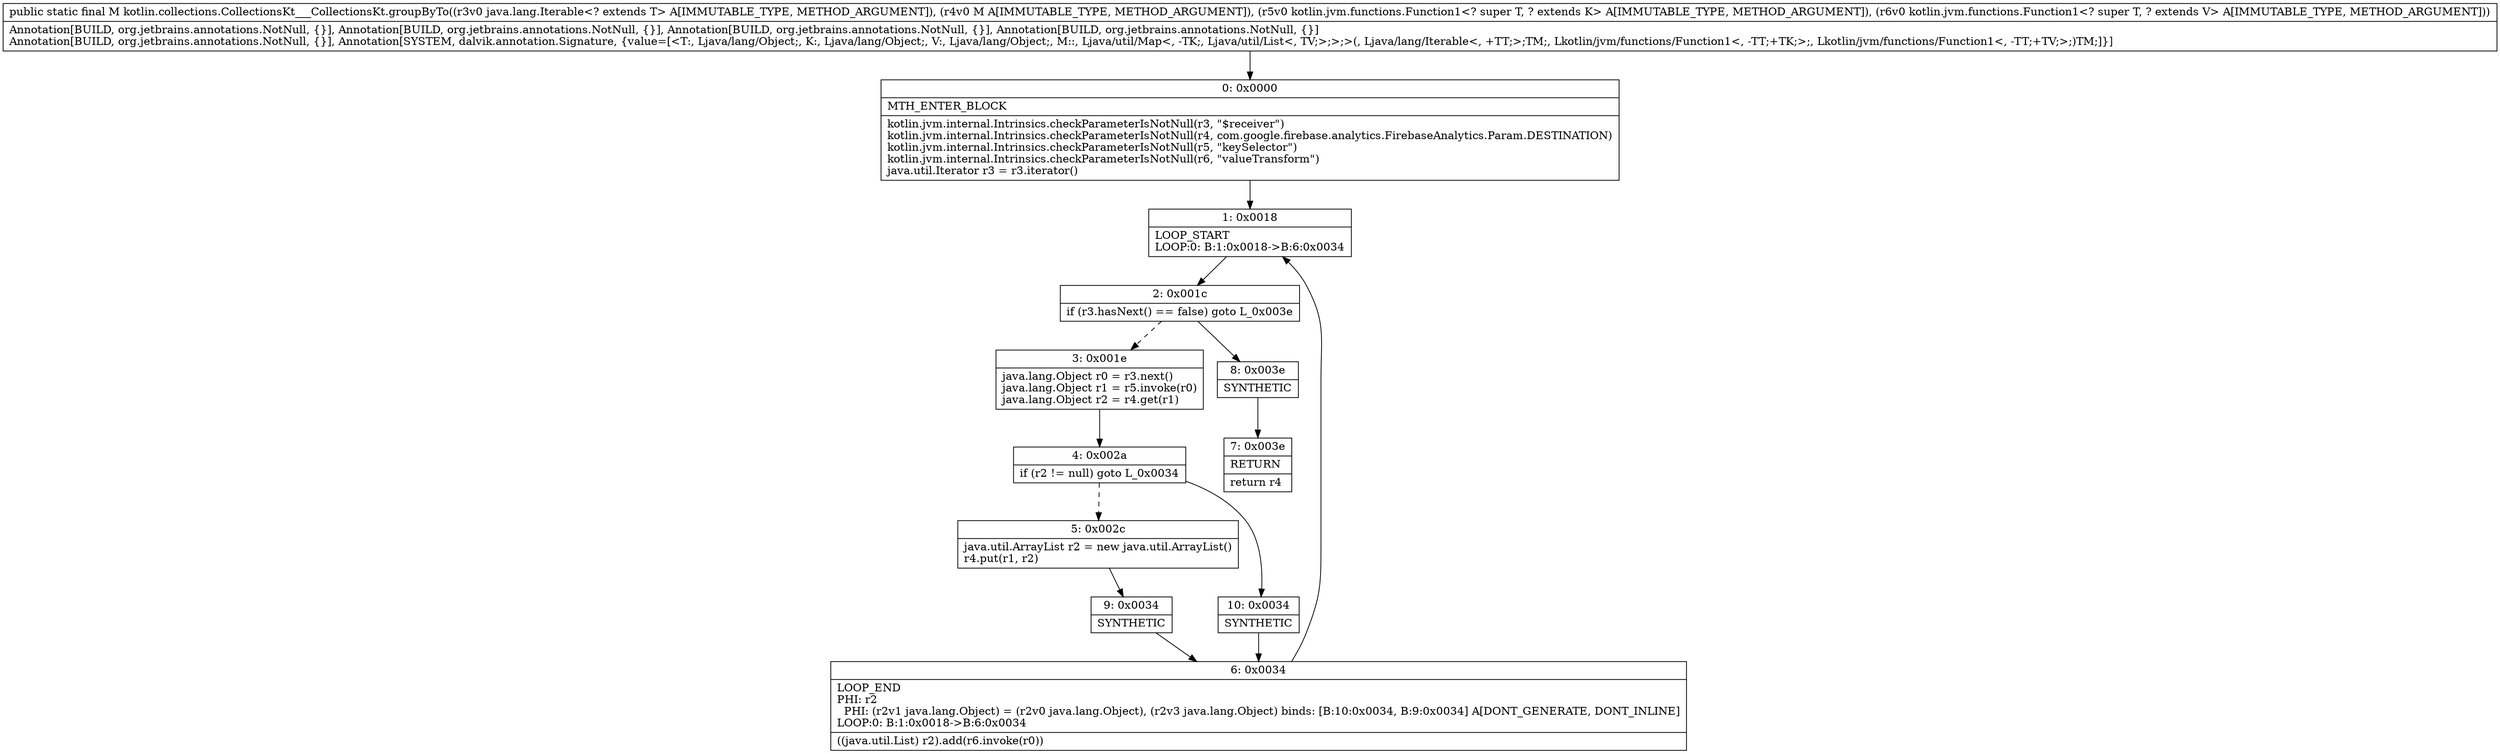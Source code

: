 digraph "CFG forkotlin.collections.CollectionsKt___CollectionsKt.groupByTo(Ljava\/lang\/Iterable;Ljava\/util\/Map;Lkotlin\/jvm\/functions\/Function1;Lkotlin\/jvm\/functions\/Function1;)Ljava\/util\/Map;" {
Node_0 [shape=record,label="{0\:\ 0x0000|MTH_ENTER_BLOCK\l|kotlin.jvm.internal.Intrinsics.checkParameterIsNotNull(r3, \"$receiver\")\lkotlin.jvm.internal.Intrinsics.checkParameterIsNotNull(r4, com.google.firebase.analytics.FirebaseAnalytics.Param.DESTINATION)\lkotlin.jvm.internal.Intrinsics.checkParameterIsNotNull(r5, \"keySelector\")\lkotlin.jvm.internal.Intrinsics.checkParameterIsNotNull(r6, \"valueTransform\")\ljava.util.Iterator r3 = r3.iterator()\l}"];
Node_1 [shape=record,label="{1\:\ 0x0018|LOOP_START\lLOOP:0: B:1:0x0018\-\>B:6:0x0034\l}"];
Node_2 [shape=record,label="{2\:\ 0x001c|if (r3.hasNext() == false) goto L_0x003e\l}"];
Node_3 [shape=record,label="{3\:\ 0x001e|java.lang.Object r0 = r3.next()\ljava.lang.Object r1 = r5.invoke(r0)\ljava.lang.Object r2 = r4.get(r1)\l}"];
Node_4 [shape=record,label="{4\:\ 0x002a|if (r2 != null) goto L_0x0034\l}"];
Node_5 [shape=record,label="{5\:\ 0x002c|java.util.ArrayList r2 = new java.util.ArrayList()\lr4.put(r1, r2)\l}"];
Node_6 [shape=record,label="{6\:\ 0x0034|LOOP_END\lPHI: r2 \l  PHI: (r2v1 java.lang.Object) = (r2v0 java.lang.Object), (r2v3 java.lang.Object) binds: [B:10:0x0034, B:9:0x0034] A[DONT_GENERATE, DONT_INLINE]\lLOOP:0: B:1:0x0018\-\>B:6:0x0034\l|((java.util.List) r2).add(r6.invoke(r0))\l}"];
Node_7 [shape=record,label="{7\:\ 0x003e|RETURN\l|return r4\l}"];
Node_8 [shape=record,label="{8\:\ 0x003e|SYNTHETIC\l}"];
Node_9 [shape=record,label="{9\:\ 0x0034|SYNTHETIC\l}"];
Node_10 [shape=record,label="{10\:\ 0x0034|SYNTHETIC\l}"];
MethodNode[shape=record,label="{public static final M kotlin.collections.CollectionsKt___CollectionsKt.groupByTo((r3v0 java.lang.Iterable\<? extends T\> A[IMMUTABLE_TYPE, METHOD_ARGUMENT]), (r4v0 M A[IMMUTABLE_TYPE, METHOD_ARGUMENT]), (r5v0 kotlin.jvm.functions.Function1\<? super T, ? extends K\> A[IMMUTABLE_TYPE, METHOD_ARGUMENT]), (r6v0 kotlin.jvm.functions.Function1\<? super T, ? extends V\> A[IMMUTABLE_TYPE, METHOD_ARGUMENT]))  | Annotation[BUILD, org.jetbrains.annotations.NotNull, \{\}], Annotation[BUILD, org.jetbrains.annotations.NotNull, \{\}], Annotation[BUILD, org.jetbrains.annotations.NotNull, \{\}], Annotation[BUILD, org.jetbrains.annotations.NotNull, \{\}]\lAnnotation[BUILD, org.jetbrains.annotations.NotNull, \{\}], Annotation[SYSTEM, dalvik.annotation.Signature, \{value=[\<T:, Ljava\/lang\/Object;, K:, Ljava\/lang\/Object;, V:, Ljava\/lang\/Object;, M::, Ljava\/util\/Map\<, \-TK;, Ljava\/util\/List\<, TV;\>;\>;\>(, Ljava\/lang\/Iterable\<, +TT;\>;TM;, Lkotlin\/jvm\/functions\/Function1\<, \-TT;+TK;\>;, Lkotlin\/jvm\/functions\/Function1\<, \-TT;+TV;\>;)TM;]\}]\l}"];
MethodNode -> Node_0;
Node_0 -> Node_1;
Node_1 -> Node_2;
Node_2 -> Node_3[style=dashed];
Node_2 -> Node_8;
Node_3 -> Node_4;
Node_4 -> Node_5[style=dashed];
Node_4 -> Node_10;
Node_5 -> Node_9;
Node_6 -> Node_1;
Node_8 -> Node_7;
Node_9 -> Node_6;
Node_10 -> Node_6;
}

